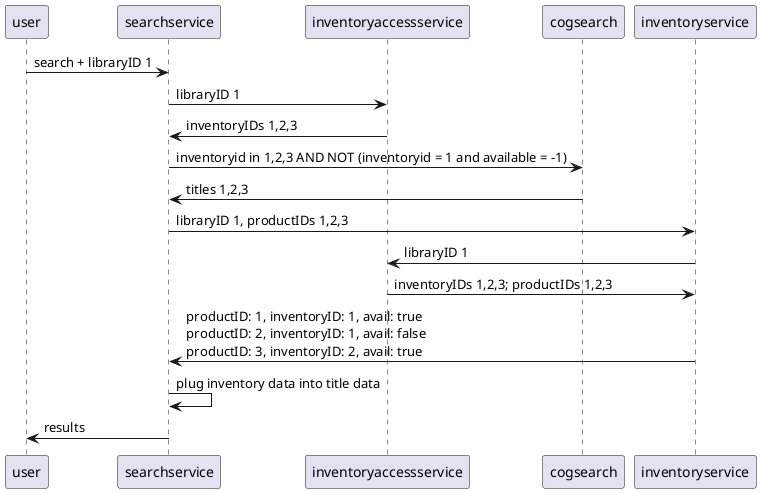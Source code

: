 @startuml

user -> searchservice: search + libraryID 1
searchservice -> inventoryaccessservice: libraryID 1
inventoryaccessservice -> searchservice: inventoryIDs 1,2,3
searchservice -> cogsearch: inventoryid in 1,2,3 AND NOT (inventoryid = 1 and available = -1)
cogsearch -> searchservice: titles 1,2,3
searchservice -> inventoryservice: libraryID 1, productIDs 1,2,3
inventoryservice -> inventoryaccessservice: libraryID 1
inventoryaccessservice -> inventoryservice: inventoryIDs 1,2,3; productIDs 1,2,3
inventoryservice -> searchservice: productID: 1, inventoryID: 1, avail: true\nproductID: 2, inventoryID: 1, avail: false\nproductID: 3, inventoryID: 2, avail: true
searchservice -> searchservice: plug inventory data into title data

searchservice -> user: results



@enduml
